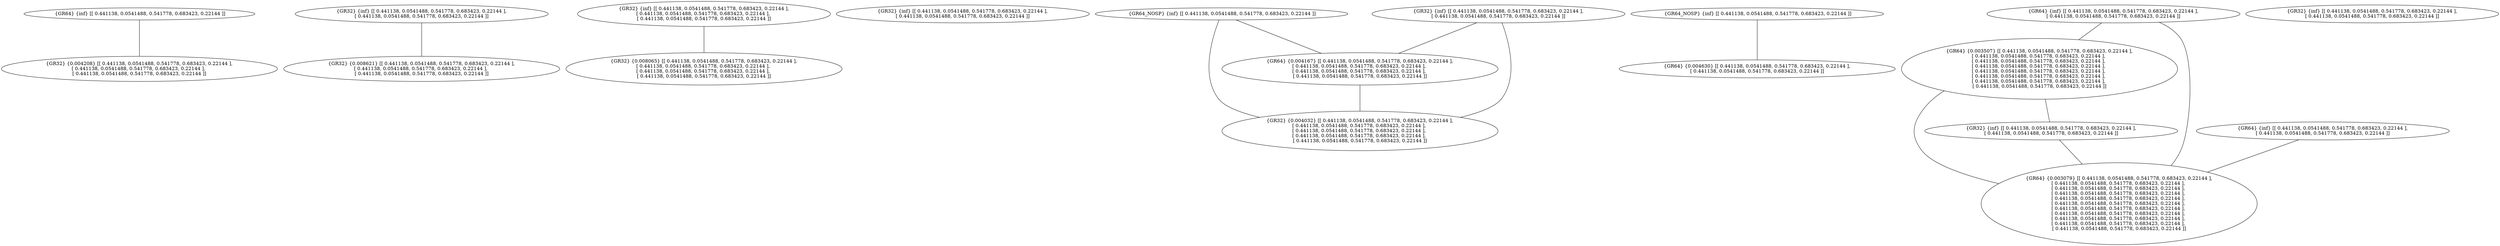 graph G {
FileName="/home/venkat/IF-DV/Rohit/regAlloc/ML-Register-Allocation/sample/data/devS/level-O0-llfiles/bublesort.ll";
Function="bubbleSort";
Registers=164;
1 [label=" {GR64} {inf} [[ 0.441138, 0.0541488, 0.541778, 0.683423, 0.22144 ]]"];
1 -- 3;
3 [label=" {GR32} {0.004208} [[ 0.441138, 0.0541488, 0.541778, 0.683423, 0.22144 ], 
[ 0.441138, 0.0541488, 0.541778, 0.683423, 0.22144 ], 
[ 0.441138, 0.0541488, 0.541778, 0.683423, 0.22144 ]]"];
7 [label=" {GR32} {inf} [[ 0.441138, 0.0541488, 0.541778, 0.683423, 0.22144 ], 
[ 0.441138, 0.0541488, 0.541778, 0.683423, 0.22144 ]]"];
7 -- 9;
9 [label=" {GR32} {0.008621} [[ 0.441138, 0.0541488, 0.541778, 0.683423, 0.22144 ], 
[ 0.441138, 0.0541488, 0.541778, 0.683423, 0.22144 ], 
[ 0.441138, 0.0541488, 0.541778, 0.683423, 0.22144 ]]"];
13 [label=" {GR32} {inf} [[ 0.441138, 0.0541488, 0.541778, 0.683423, 0.22144 ], 
[ 0.441138, 0.0541488, 0.541778, 0.683423, 0.22144 ], 
[ 0.441138, 0.0541488, 0.541778, 0.683423, 0.22144 ]]"];
13 -- 18;
18 [label=" {GR32} {0.008065} [[ 0.441138, 0.0541488, 0.541778, 0.683423, 0.22144 ], 
[ 0.441138, 0.0541488, 0.541778, 0.683423, 0.22144 ], 
[ 0.441138, 0.0541488, 0.541778, 0.683423, 0.22144 ], 
[ 0.441138, 0.0541488, 0.541778, 0.683423, 0.22144 ]]"];
21 [label=" {GR32} {inf} [[ 0.441138, 0.0541488, 0.541778, 0.683423, 0.22144 ], 
[ 0.441138, 0.0541488, 0.541778, 0.683423, 0.22144 ]]"];
28 [label=" {GR64_NOSP} {inf} [[ 0.441138, 0.0541488, 0.541778, 0.683423, 0.22144 ]]"];
28 -- 32;
28 -- 35;
30 [label=" {GR32} {inf} [[ 0.441138, 0.0541488, 0.541778, 0.683423, 0.22144 ], 
[ 0.441138, 0.0541488, 0.541778, 0.683423, 0.22144 ]]"];
30 -- 32;
30 -- 35;
32 [label=" {GR64} {0.004167} [[ 0.441138, 0.0541488, 0.541778, 0.683423, 0.22144 ], 
[ 0.441138, 0.0541488, 0.541778, 0.683423, 0.22144 ], 
[ 0.441138, 0.0541488, 0.541778, 0.683423, 0.22144 ], 
[ 0.441138, 0.0541488, 0.541778, 0.683423, 0.22144 ]]"];
32 -- 35;
35 [label=" {GR32} {0.004032} [[ 0.441138, 0.0541488, 0.541778, 0.683423, 0.22144 ], 
[ 0.441138, 0.0541488, 0.541778, 0.683423, 0.22144 ], 
[ 0.441138, 0.0541488, 0.541778, 0.683423, 0.22144 ], 
[ 0.441138, 0.0541488, 0.541778, 0.683423, 0.22144 ], 
[ 0.441138, 0.0541488, 0.541778, 0.683423, 0.22144 ]]"];
37 [label=" {GR64_NOSP} {inf} [[ 0.441138, 0.0541488, 0.541778, 0.683423, 0.22144 ]]"];
37 -- 38;
38 [label=" {GR64} {0.004630} [[ 0.441138, 0.0541488, 0.541778, 0.683423, 0.22144 ], 
[ 0.441138, 0.0541488, 0.541778, 0.683423, 0.22144 ]]"];
43 [label=" {GR64} {inf} [[ 0.441138, 0.0541488, 0.541778, 0.683423, 0.22144 ], 
[ 0.441138, 0.0541488, 0.541778, 0.683423, 0.22144 ]]"];
43 -- 44;
43 -- 54;
44 [label=" {GR64} {0.003507} [[ 0.441138, 0.0541488, 0.541778, 0.683423, 0.22144 ], 
[ 0.441138, 0.0541488, 0.541778, 0.683423, 0.22144 ], 
[ 0.441138, 0.0541488, 0.541778, 0.683423, 0.22144 ], 
[ 0.441138, 0.0541488, 0.541778, 0.683423, 0.22144 ], 
[ 0.441138, 0.0541488, 0.541778, 0.683423, 0.22144 ], 
[ 0.441138, 0.0541488, 0.541778, 0.683423, 0.22144 ], 
[ 0.441138, 0.0541488, 0.541778, 0.683423, 0.22144 ], 
[ 0.441138, 0.0541488, 0.541778, 0.683423, 0.22144 ]]"];
44 -- 48;
44 -- 54;
48 [label=" {GR32} {inf} [[ 0.441138, 0.0541488, 0.541778, 0.683423, 0.22144 ], 
[ 0.441138, 0.0541488, 0.541778, 0.683423, 0.22144 ]]"];
48 -- 54;
53 [label=" {GR64} {inf} [[ 0.441138, 0.0541488, 0.541778, 0.683423, 0.22144 ], 
[ 0.441138, 0.0541488, 0.541778, 0.683423, 0.22144 ]]"];
53 -- 54;
54 [label=" {GR64} {0.003079} [[ 0.441138, 0.0541488, 0.541778, 0.683423, 0.22144 ], 
[ 0.441138, 0.0541488, 0.541778, 0.683423, 0.22144 ], 
[ 0.441138, 0.0541488, 0.541778, 0.683423, 0.22144 ], 
[ 0.441138, 0.0541488, 0.541778, 0.683423, 0.22144 ], 
[ 0.441138, 0.0541488, 0.541778, 0.683423, 0.22144 ], 
[ 0.441138, 0.0541488, 0.541778, 0.683423, 0.22144 ], 
[ 0.441138, 0.0541488, 0.541778, 0.683423, 0.22144 ], 
[ 0.441138, 0.0541488, 0.541778, 0.683423, 0.22144 ], 
[ 0.441138, 0.0541488, 0.541778, 0.683423, 0.22144 ], 
[ 0.441138, 0.0541488, 0.541778, 0.683423, 0.22144 ], 
[ 0.441138, 0.0541488, 0.541778, 0.683423, 0.22144 ]]"];
60 [label=" {GR32} {inf} [[ 0.441138, 0.0541488, 0.541778, 0.683423, 0.22144 ], 
[ 0.441138, 0.0541488, 0.541778, 0.683423, 0.22144 ]]"];
}